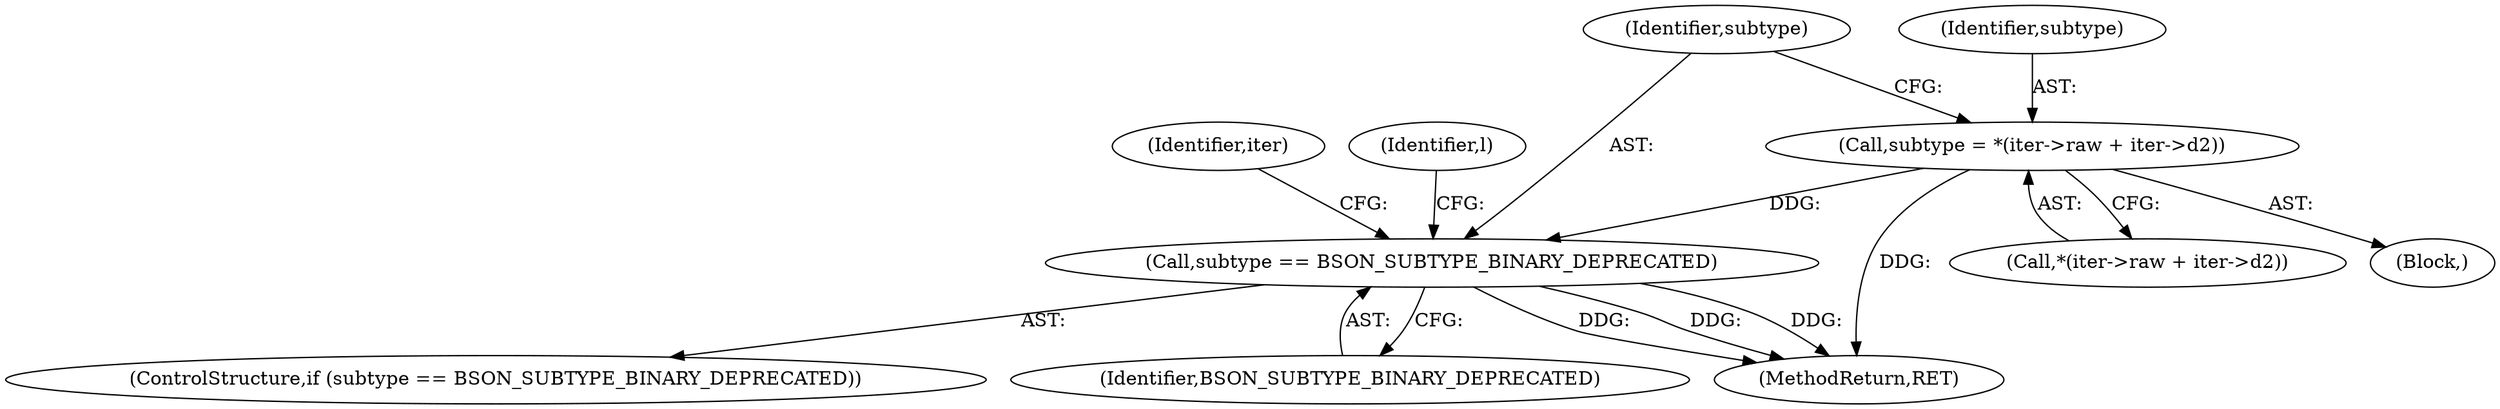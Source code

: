 digraph "0_mongo-c-driver_0d9a4d98bfdf4acd2c0138d4aaeb4e2e0934bd84@integer" {
"1000445" [label="(Call,subtype = *(iter->raw + iter->d2))"];
"1000456" [label="(Call,subtype == BSON_SUBTYPE_BINARY_DEPRECATED)"];
"1000505" [label="(Identifier,iter)"];
"1000445" [label="(Call,subtype = *(iter->raw + iter->d2))"];
"1000458" [label="(Identifier,BSON_SUBTYPE_BINARY_DEPRECATED)"];
"1000463" [label="(Identifier,l)"];
"1000386" [label="(Block,)"];
"1000447" [label="(Call,*(iter->raw + iter->d2))"];
"1000455" [label="(ControlStructure,if (subtype == BSON_SUBTYPE_BINARY_DEPRECATED))"];
"1000457" [label="(Identifier,subtype)"];
"1001094" [label="(MethodReturn,RET)"];
"1000456" [label="(Call,subtype == BSON_SUBTYPE_BINARY_DEPRECATED)"];
"1000446" [label="(Identifier,subtype)"];
"1000445" -> "1000386"  [label="AST: "];
"1000445" -> "1000447"  [label="CFG: "];
"1000446" -> "1000445"  [label="AST: "];
"1000447" -> "1000445"  [label="AST: "];
"1000457" -> "1000445"  [label="CFG: "];
"1000445" -> "1001094"  [label="DDG: "];
"1000445" -> "1000456"  [label="DDG: "];
"1000456" -> "1000455"  [label="AST: "];
"1000456" -> "1000458"  [label="CFG: "];
"1000457" -> "1000456"  [label="AST: "];
"1000458" -> "1000456"  [label="AST: "];
"1000463" -> "1000456"  [label="CFG: "];
"1000505" -> "1000456"  [label="CFG: "];
"1000456" -> "1001094"  [label="DDG: "];
"1000456" -> "1001094"  [label="DDG: "];
"1000456" -> "1001094"  [label="DDG: "];
}
